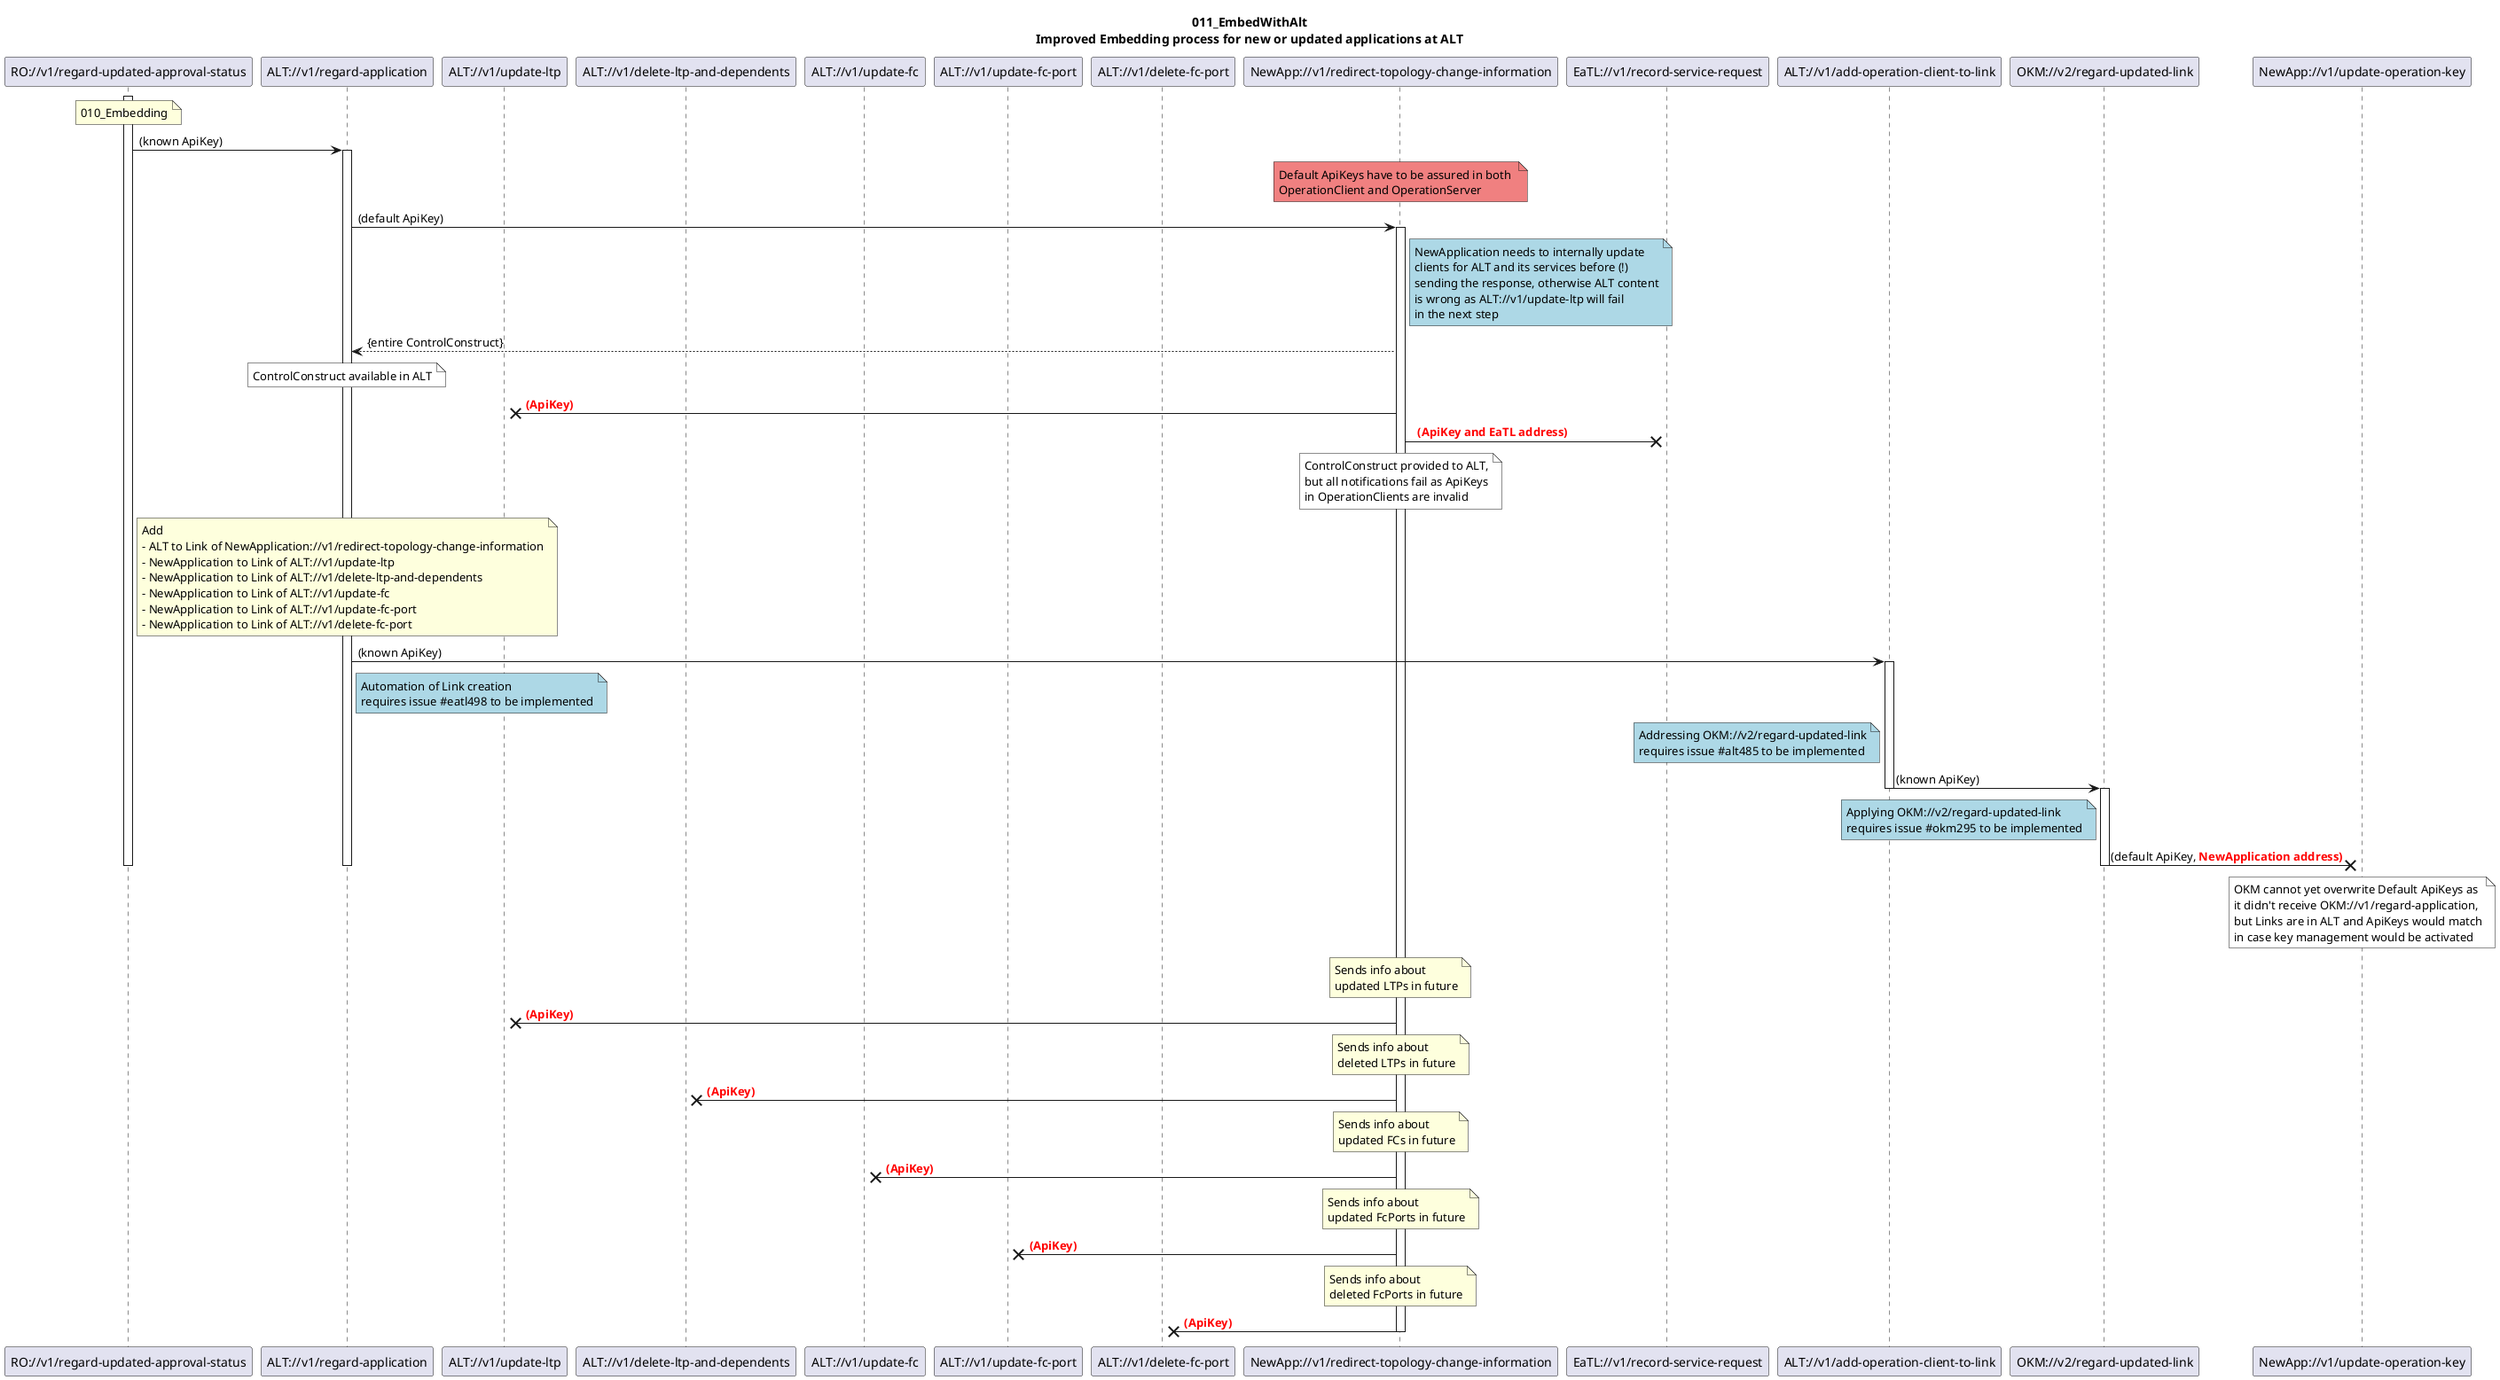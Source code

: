@startuml 011_EmbedWithAlt
skinparam responseMessageBelowArrow true

title
011_EmbedWithAlt
Improved Embedding process for new or updated applications at ALT
end title

participant "RO://v1/regard-updated-approval-status" as RoRegaUa
participant "ALT://v1/regard-application" as AltRegaA
participant "ALT://v1/update-ltp" as AltUltp
participant "ALT://v1/delete-ltp-and-dependents" as AltDltpAd
participant "ALT://v1/update-fc" as AltUfc
participant "ALT://v1/update-fc-port" as AltUfcP
participant "ALT://v1/delete-fc-port" as AltDfcP
participant "NewApp://v1/redirect-topology-change-information" as NewAppRtci
participant "EaTL://v1/record-service-request" as EatlRsr
participant "ALT://v1/add-operation-client-to-link" as AltAoctL
participant "OKM://v2/regard-updated-link" as OkmReguL
participant "NewApp://v1/update-operation-key" as NewAppUok

activate RoRegaUa
note over RoRegaUa
010_Embedding
end note

RoRegaUa -> AltRegaA : (known ApiKey)

  activate AltRegaA
  note over NewAppRtci #LightCoral
  Default ApiKeys have to be assured in both 
  OperationClient and OperationServer
  end note
  AltRegaA -> NewAppRtci : (default ApiKey)

    activate NewAppRtci
    note right NewAppRtci #LightBlue
    NewApplication needs to internally update 
    clients for ALT and its services before (!)
    sending the response, otherwise ALT content
    is wrong as ALT://v1/update-ltp will fail
    in the next step
    end note
    NewAppRtci --> AltRegaA : {entire ControlConstruct}
    note over AltRegaA #White
    ControlConstruct available in ALT
    end note


    NewAppRtci ->x AltUltp : <font color=red> <b> (ApiKey)
    NewAppRtci ->x EatlRsr : <font color=red> <b> (ApiKey and EaTL address)
    note over NewAppRtci #White
    ControlConstruct provided to ALT,
    but all notifications fail as ApiKeys
    in OperationClients are invalid
    end note

  note over AltRegaA
  Add 
  - ALT to Link of NewApplication://v1/redirect-topology-change-information
  - NewApplication to Link of ALT://v1/update-ltp
  - NewApplication to Link of ALT://v1/delete-ltp-and-dependents
  - NewApplication to Link of ALT://v1/update-fc
  - NewApplication to Link of ALT://v1/update-fc-port
  - NewApplication to Link of ALT://v1/delete-fc-port
  end note
  AltRegaA -> AltAoctL : (known ApiKey)
    note right AltRegaA #LightBlue
    Automation of Link creation
    requires issue #eatl498 to be implemented
    end note

    activate AltAoctL
    note left AltAoctL #LightBlue
    Addressing OKM://v2/regard-updated-link
    requires issue #alt485 to be implemented
    end note  
    AltAoctL -> OkmReguL : (known ApiKey)
    deactivate AltAoctL

      activate OkmReguL
      note left OkmReguL #LightBlue
      Applying OKM://v2/regard-updated-link
      requires issue #okm295 to be implemented
      end note
      OkmReguL ->x NewAppUok : (default ApiKey, <font color=red><b>NewApplication address)
      note over NewAppUok #White
      OKM cannot yet overwrite Default ApiKeys as 
      it didn't receive OKM://v1/regard-application,
      but Links are in ALT and ApiKeys would match
      in case key management would be activated
      end note
      deactivate OkmReguL

  deactivate AltRegaA

deactivate RoRegaUa

    note over NewAppRtci
    Sends info about
    updated LTPs in future
    end note
    NewAppRtci ->x AltUltp : <font color=red> <b> (ApiKey)

    note over NewAppRtci
    Sends info about
    deleted LTPs in future
    end note
    NewAppRtci ->x AltDltpAd : <font color=red> <b> (ApiKey)

    note over NewAppRtci
    Sends info about
    updated FCs in future
    end note
    NewAppRtci ->x AltUfc : <font color=red> <b> (ApiKey)

    note over NewAppRtci
    Sends info about
    updated FcPorts in future
    end note
    NewAppRtci ->x AltUfcP : <font color=red> <b> (ApiKey)

    note over NewAppRtci
    Sends info about
    deleted FcPorts in future
    end note
    NewAppRtci ->x AltDfcP : <font color=red> <b> (ApiKey)

    deactivate NewAppRtci

@enduml